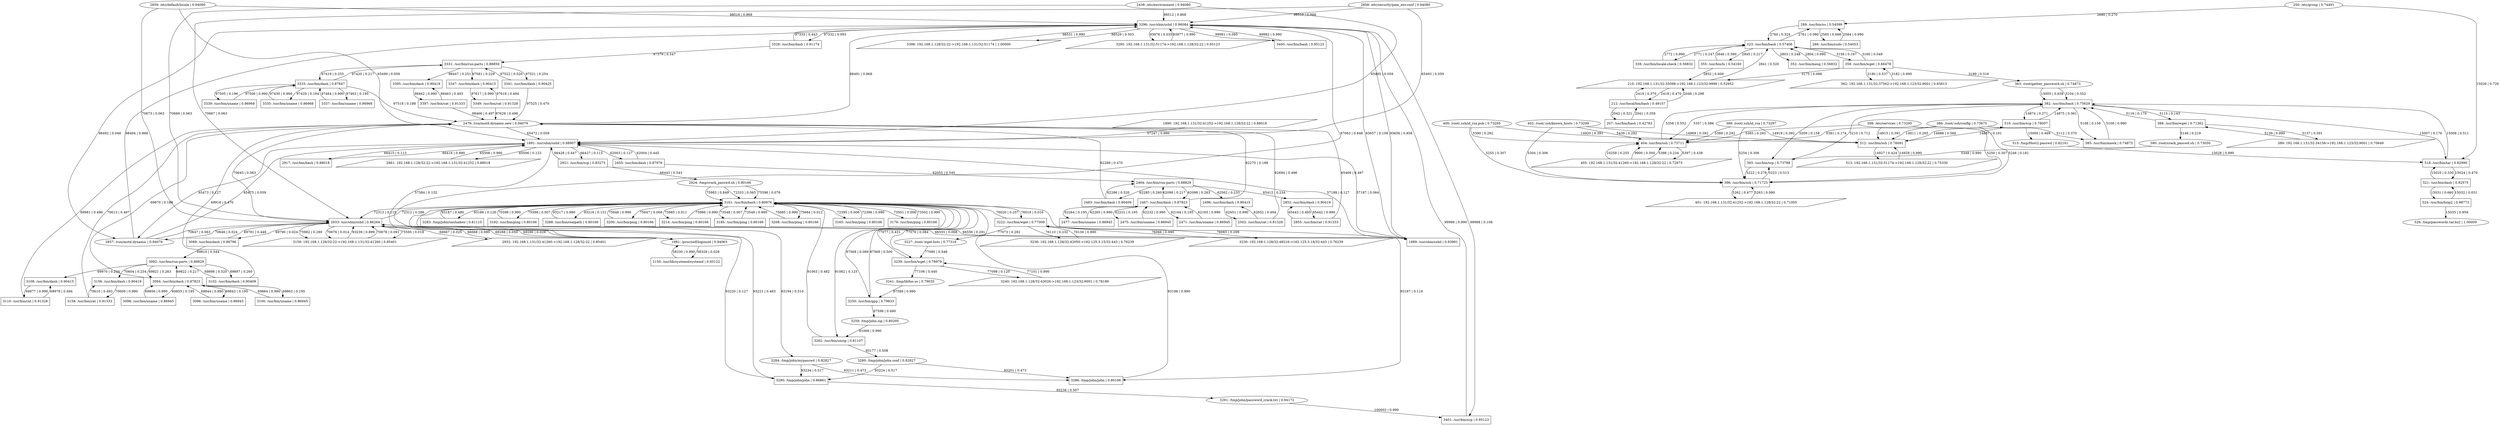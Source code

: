 digraph G {
  3296 [ label="3296: /usr/sbin/sshd | 0.96084" shape="box" ];
  3290 [ label="3290: /tmp/john/john | 0.86861" shape="box" ];
  3192 [ label="3192: /usr/bin/ping | 0.80166" shape="box" ];
  363 [ label="363: /root/gather_password.sh | 0.74873" shape="ellipse" ];
  400 [ label="400: /root/.ssh/id_rsa.pub | 0.73295" shape="ellipse" ];
  399 [ label="399: /root/.ssh/id_rsa | 0.73297" shape="ellipse" ];
  355 [ label="355: /usr/bin/ls | 0.54160" shape="box" ];
  3288 [ label="3288: /usr/bin/realpath | 0.80166" shape="box" ];
  2502 [ label="2502: /usr/bin/cat | 0.91328" shape="box" ];
  3108 [ label="3108: /usr/bin/dash | 0.90415" shape="box" ];
  3156 [ label="3156: /usr/bin/dash | 0.90419" shape="box" ];
  2861 [ label="2861: 192.168.1.128/32:22->192.168.1.131/32:41252 | 0.88018" shape="parallelogram" ];
  510 [ label="510: /usr/bin/scp | 0.78007" shape="box" ];
  207 [ label="207: /usr/bin/bash | 0.42783" shape="box" ];
  2496 [ label="2496: /usr/bin/dash | 0.90415" shape="box" ];
  3333 [ label="3333: /usr/bin/dash | 0.87847" shape="box" ];
  2855 [ label="2855: /usr/bin/cat | 0.91333" shape="box" ];
  3092 [ label="3092: /usr/bin/run-parts | 0.88829" shape="box" ];
  3098 [ label="3098: /usr/bin/uname | 0.86945" shape="box" ];
  3295 [ label="3295: 192.168.1.131/32:51174->192.168.1.128/32:22 | 0.95123" shape="parallelogram" ];
  3284 [ label="3284: /tmp/john/mypasswd | 0.82827" shape="ellipse" ];
  2483 [ label="2483: /usr/bin/dash | 0.90409" shape="box" ];
  2932 [ label="2932: 192.168.1.131/32:41260->192.168.1.128/32:22 | 0.85401" shape="parallelogram" ];
  2479 [ label="2479: /run/motd.dynamic.new | 0.94079" shape="ellipse" ];
  3200 [ label="3200: /usr/bin/ping | 0.80166" shape="box" ];
  402 [ label="402: /root/.ssh/known_hosts | 0.73299" shape="ellipse" ];
  3262 [ label="3262: /usr/bin/unzip | 0.81107" shape="box" ];
  3286 [ label="3286: /tmp/john/john | 0.80166" shape="box" ];
  1890 [ label="1890: 192.168.1.131/32:41252->192.168.1.128/32:22 | 0.88018" shape="parallelogram" ];
  388 [ label="388: /usr/bin/wget | 0.71362" shape="box" ];
  3089 [ label="3089: /usr/bin/dash | 0.86796" shape="box" ];
  404 [ label="404: /usr/bin/ssh | 0.73711" shape="box" ];
  405 [ label="405: 192.168.1.131/32:41260->192.168.1.128/32:22 | 0.72973" shape="parallelogram" ];
  526 [ label="526: /tmp/passwords.tar.bz2 | 1.00000" shape="ellipse" ];
  2859 [ label="2859: /etc/default/locale | 0.94080" shape="ellipse" ];
  2924 [ label="2924: /tmp/crack_passwd.sh | 0.80166" shape="ellipse" ];
  2438 [ label="2438: /etc/environment | 0.94080" shape="ellipse" ];
  3337 [ label="3337: /usr/bin/uname | 0.86968" shape="box" ];
  521 [ label="521: /usr/bin/dash | 0.92575" shape="box" ];
  212 [ label="212: /usr/local/bin/bash | 0.49157" shape="box" ];
  3401 [ label="3401: /usr/bin/scp | 0.95123" shape="box" ];
  3158 [ label="3158: /usr/bin/cat | 0.91333" shape="box" ];
  2475 [ label="2475: /usr/bin/uname | 0.86945" shape="box" ];
  328 [ label="328: /usr/bin/locale-check | 0.56832" shape="box" ];
  3280 [ label="3280: /tmp/john/john.conf | 0.82827" shape="ellipse" ];
  2933 [ label="2933: /usr/sbin/sshd | 0.86264" shape="box" ];
  3214 [ label="3214: /usr/bin/ping | 0.80166" shape="box" ];
  3349 [ label="3349: /usr/bin/cat | 0.91328" shape="box" ];
  289 [ label="289: /usr/bin/su | 0.54599" shape="box" ];
  3291 [ label="3291: /tmp/john/password_crack.txt | 0.94172" shape="ellipse" ];
  2921 [ label="2921: /usr/bin/scp | 0.83273" shape="box" ];
  3400 [ label="3400: /usr/bin/bash | 0.95123" shape="box" ];
  3398 [ label="3398: 192.168.1.128/32:22->192.168.1.131/32:51174 | 1.00000" shape="parallelogram" ];
  2455 [ label="2455: /usr/bin/dash | 0.87976" shape="box" ];
  2467 [ label="2467: /usr/bin/dash | 0.87823" shape="box" ];
  390 [ label="390: /root/crack_passwd.sh | 0.73050" shape="ellipse" ];
  3230 [ label="3230: 192.168.1.128/32:48216->162.125.3.18/32:443 | 0.76239" shape="parallelogram" ];
  3250 [ label="3250: /usr/bin/gpg | 0.79833" shape="box" ];
  3335 [ label="3335: /usr/bin/uname | 0.86968" shape="box" ];
  398 [ label="398: /etc/services | 0.73295" shape="ellipse" ];
  3328 [ label="3328: /usr/bin/dash | 0.91174" shape="box" ];
  3185 [ label="3185: /usr/bin/ping | 0.80166" shape="box" ];
  2917 [ label="2917: /usr/bin/bash | 0.88018" shape="box" ];
  3110 [ label="3110: /usr/bin/cat | 0.91328" shape="box" ];
  2464 [ label="2464: /usr/bin/run-parts | 0.88829" shape="box" ];
  382 [ label="382: /usr/bin/bash | 0.75629" shape="box" ];
  286 [ label="286: /usr/bin/sudo | 0.54053" shape="box" ];
  385 [ label="385: /usr/bin/mawk | 0.74873" shape="box" ];
  386 [ label="386: /root/.ssh/config | 0.73675" shape="ellipse" ];
  2471 [ label="2471: /usr/bin/uname | 0.86945" shape="box" ];
  2852 [ label="2852: /usr/bin/dash | 0.90419" shape="box" ];
  323 [ label="323: /usr/bin/bash | 0.57406" shape="box" ];
  2477 [ label="2477: /usr/bin/uname | 0.86945" shape="box" ];
  512 [ label="512: /usr/bin/ssh | 0.76091" shape="box" ];
  524 [ label="524: /usr/bin/bzip2 | 0.98773" shape="box" ];
  362 [ label="362: 192.168.1.131/32:37562->192.168.1.123/32:9001 | 0.65813" shape="parallelogram" ];
  2857 [ label="2857: /run/motd.dynamic | 0.94079" shape="ellipse" ];
  3227 [ label="3227: /root/.wget-hsts | 0.77318" shape="ellipse" ];
  3395 [ label="3395: /usr/bin/dash | 0.90419" shape="box" ];
  2150 [ label="2150: /usr/lib/systemd/systemd | 0.93122" shape="box" ];
  393 [ label="393: /usr/bin/scp | 0.73788" shape="box" ];
  1889 [ label="1889: /usr/sbin/sshd | 0.93991" shape="box" ];
  3096 [ label="3096: /usr/bin/uname | 0.86945" shape="box" ];
  3239 [ label="3239: /usr/bin/wget | 0.78979" shape="box" ];
  3236 [ label="3236: 192.168.1.128/32:42050->162.125.3.15/32:443 | 0.76239" shape="parallelogram" ];
  3347 [ label="3347: /usr/bin/dash | 0.90415" shape="box" ];
  3094 [ label="3094: /usr/bin/dash | 0.87823" shape="box" ];
  3283 [ label="3283: /tmp/john/unshadow | 0.81110" shape="box" ];
  250 [ label="250: /etc/group | 0.74491" shape="ellipse" ];
  3161 [ label="3161: /usr/bin/bash | 0.80976" shape="box" ];
  3208 [ label="3208: /usr/bin/ping | 0.80166" shape="box" ];
  3341 [ label="3341: /usr/bin/dash | 0.90425" shape="box" ];
  3331 [ label="3331: /usr/bin/run-parts | 0.88859" shape="box" ];
  3222 [ label="3222: /usr/bin/wget | 0.77009" shape="box" ];
  3339 [ label="3339: /usr/bin/uname | 0.86968" shape="box" ];
  389 [ label="389: 192.168.1.131/32:34156->192.168.1.123/32:9001 | 0.70649" shape="parallelogram" ];
  3240 [ label="3240: 192.168.1.128/32:43026->192.168.1.123/32:9001 | 0.78189" shape="parallelogram" ];
  3397 [ label="3397: /usr/bin/cat | 0.91333" shape="box" ];
  3241 [ label="3241: /tmp/libfoo.so | 0.79035" shape="ellipse" ];
  359 [ label="359: /usr/bin/wget | 0.66478" shape="box" ];
  3259 [ label="3259: /tmp/john.zip | 0.80295" shape="ellipse" ];
  210 [ label="210: 192.168.1.131/32:35098->192.168.1.123/32:9999 | 0.52952" shape="parallelogram" ];
  352 [ label="352: /usr/bin/mesg | 0.56832" shape="box" ];
  2858 [ label="2858: /etc/security/pam_env.conf | 0.94080" shape="ellipse" ];
  518 [ label="518: /usr/bin/tar | 0.82990" shape="box" ];
  3159 [ label="3159: 192.168.1.128/32:22->192.168.1.131/32:41260 | 0.85401" shape="parallelogram" ];
  1981 [ label="1981: /proc/self/loginuid | 0.94063" shape="ellipse" ];
  396 [ label="396: /usr/bin/ssh | 0.71723" shape="box" ];
  3100 [ label="3100: /usr/bin/uname | 0.86945" shape="box" ];
  3165 [ label="3165: /usr/bin/ping | 0.80166" shape="box" ];
  3176 [ label="3176: /usr/bin/ping | 0.80166" shape="box" ];
  513 [ label="513: 192.168.1.131/32:51174->192.168.1.128/32:22 | 0.75330" shape="parallelogram" ];
  515 [ label="515: /tmp/Host2.passwd | 0.82161" shape="ellipse" ];
  1891 [ label="1891: /usr/sbin/sshd | 0.88907" shape="box" ];
  3102 [ label="3102: /usr/bin/dash | 0.90409" shape="box" ];
  401 [ label="401: 192.168.1.131/32:41252->192.168.1.128/32:22 | 0.71005" shape="parallelogram" ];
  3089 -> 3092 [ label="69810 | 0.544" ];
  399 -> 512 [ label="14919 | 0.392" ];
  518 -> 521 [ label="15024 | 0.479" ];
  3333 -> 3331 [ label="97420 | 0.217" ];
  3161 -> 3176 [ label="73501 | 0.006" ];
  3158 -> 2479 [ label="70613 | 0.497" ];
  521 -> 518 [ label="15025 | 0.330" ];
  2464 -> 2467 [ label="62098 | 0.263" ];
  1890 -> 1891 [ label="57247 | 0.990" ];
  3339 -> 3333 [ label="97506 | 0.990" ];
  2483 -> 2479 [ label="62289 | 0.470" ];
  328 -> 323 [ label="2772 | 0.990" ];
  2438 -> 2933 [ label="70669 | 0.063" ];
  3108 -> 3110 [ label="69977 | 0.990" ];
  3398 -> 3296 [ label="98531 | 0.990" ];
  389 -> 388 [ label="5139 | 0.990" ];
  2855 -> 2852 [ label="65443 | 0.493" ];
  513 -> 512 [ label="14928 | 0.990" ];
  3094 -> 3096 [ label="69843 | 0.195" ];
  1891 -> 2917 [ label="66415 | 0.113" ];
  3349 -> 2479 [ label="97629 | 0.496" ];
  3089 -> 2933 [ label="69791 | 0.446" ];
  3250 -> 3161 [ label="87569 | 0.500" ];
  1891 -> 2921 [ label="66427 | 0.115" ];
  3200 -> 3161 [ label="75648 | 0.990" ];
  3161 -> 2933 [ label="72313 | 0.115" ];
  385 -> 382 [ label="5109 | 0.990" ];
  2467 -> 2464 [ label="62099 | 0.217" ];
  212 -> 210 [ label="2048 | 0.298" ];
  323 -> 328 [ label="2771 | 0.247" ];
  2921 -> 1891 [ label="66428 | 0.447" ];
  399 -> 404 [ label="5389 | 0.292" ];
  3341 -> 2479 [ label="97525 | 0.470" ];
  3288 -> 3161 [ label="93217 | 0.990" ];
  2467 -> 2475 [ label="62231 | 0.195" ];
  207 -> 212 [ label="2041 | 0.359" ];
  3397 -> 2479 [ label="98466 | 0.497" ];
  512 -> 513 [ label="14927 | 0.424" ];
  3092 -> 3108 [ label="69970 | 0.234" ];
  3296 -> 2857 [ label="98492 | 0.048" ];
  2855 -> 2479 [ label="65469 | 0.497" ];
  2455 -> 1891 [ label="62004 | 0.445" ];
  3333 -> 3335 [ label="97429 | 0.194" ];
  402 -> 396 [ label="5304 | 0.306" ];
  3280 -> 3290 [ label="93224 | 0.517" ];
  2479 -> 2933 [ label="70645 | 0.063" ];
  3165 -> 3161 [ label="72396 | 0.990" ];
  386 -> 396 [ label="5246 | 0.181" ];
  405 -> 404 [ label="10258 | 0.255" ];
  388 -> 389 [ label="5137 | 0.591" ];
  510 -> 382 [ label="14875 | 0.361" ];
  3161 -> 3165 [ label="72395 | 0.006" ];
  3161 -> 3290 [ label="93220 | 0.127" ];
  1981 -> 3296 [ label="97063 | 0.848" ];
  2917 -> 1891 [ label="66416 | 0.990" ];
  404 -> 382 [ label="5358 | 0.552" ];
  3337 -> 3333 [ label="97464 | 0.990" ];
  1889 -> 1891 [ label="57187 | 0.064" ];
  382 -> 393 [ label="5209 | 0.158" ];
  2150 -> 1981 [ label="58330 | 0.990" ];
  3100 -> 3094 [ label="69864 | 0.990" ];
  2479 -> 3296 [ label="98491 | 0.868" ];
  3161 -> 3208 [ label="75684 | 0.012" ];
  2924 -> 3161 [ label="75596 | 0.076" ];
  404 -> 405 [ label="5397 | 0.438" ];
  250 -> 518 [ label="15026 | 0.720" ];
  3102 -> 3092 [ label="69898 | 0.520" ];
  3094 -> 3098 [ label="69855 | 0.195" ];
  1981 -> 2150 [ label="58328 | 0.028" ];
  1889 -> 2933 [ label="66555 | 0.068" ];
  2467 -> 2471 [ label="62164 | 0.195" ];
  3230 -> 3222 [ label="76066 | 0.990" ];
  400 -> 404 [ label="5390 | 0.292" ];
  3296 -> 3295 [ label="93976 | 0.035" ];
  3161 -> 3192 [ label="75598 | 0.007" ];
  2859 -> 3296 [ label="98516 | 0.868" ];
  399 -> 396 [ label="5254 | 0.306" ];
  518 -> 382 [ label="15008 | 0.511" ];
  1889 -> 3296 [ label="93656 | 0.858" ];
  400 -> 396 [ label="5255 | 0.307" ];
  3240 -> 3239 [ label="77101 | 0.990" ];
  3239 -> 3241 [ label="77106 | 0.440" ];
  323 -> 352 [ label="2803 | 0.248" ];
  3161 -> 3239 [ label="77076 | 0.084" ];
  355 -> 323 [ label="2846 | 0.390" ];
  388 -> 390 [ label="5146 | 0.219" ];
  3284 -> 3286 [ label="93211 | 0.473" ];
  402 -> 512 [ label="14969 | 0.392" ];
  3222 -> 3161 [ label="76020 | 0.257" ];
  3296 -> 1889 [ label="93657 | 0.109" ];
  2477 -> 2467 [ label="62265 | 0.990" ];
  3296 -> 3328 [ label="97332 | 0.093" ];
  3280 -> 3286 [ label="93201 | 0.473" ];
  3222 -> 3230 [ label="76065 | 0.209" ];
  2859 -> 2933 [ label="70673 | 0.063" ];
  3291 -> 3401 [ label="100002 | 0.990" ];
  3241 -> 3250 [ label="87589 | 0.990" ];
  386 -> 385 [ label="5112 | 0.370" ];
  3400 -> 3296 [ label="99982 | 0.990" ];
  386 -> 512 [ label="14911 | 0.265" ];
  3158 -> 3156 [ label="70610 | 0.493" ];
  3239 -> 3161 [ label="77077 | 0.431" ];
  359 -> 210 [ label="3175 | 0.088" ];
  2467 -> 2479 [ label="62270 | 0.188" ];
  362 -> 359 [ label="3182 | 0.990" ];
  3092 -> 3094 [ label="69821 | 0.263" ];
  524 -> 526 [ label="15035 | 0.959" ];
  3096 -> 3094 [ label="69844 | 0.990" ];
  3349 -> 3347 [ label="97618 | 0.494" ];
  3328 -> 3296 [ label="97333 | 0.443" ];
  3331 -> 3333 [ label="97419 | 0.255" ];
  3222 -> 3236 [ label="76110 | 0.232" ];
  3208 -> 3161 [ label="75685 | 0.990" ];
  2924 -> 3161 [ label="75983 | 0.849" ];
  323 -> 355 [ label="2845 | 0.217" ];
  1981 -> 2933 [ label="69288 | 0.059" ];
  250 -> 289 [ label="2680 | 0.270" ];
  359 -> 363 [ label="3189 | 0.316" ];
  1891 -> 2455 [ label="62003 | 0.127" ];
  382 -> 385 [ label="5108 | 0.158" ];
  386 -> 404 [ label="5381 | 0.174" ];
  3161 -> 3283 [ label="93186 | 0.126" ];
  2464 -> 2852 [ label="65412 | 0.234" ];
  2464 -> 2483 [ label="62285 | 0.260" ];
  3098 -> 3094 [ label="69856 | 0.990" ];
  289 -> 323 [ label="2760 | 0.324" ];
  2861 -> 1891 [ label="65508 | 0.990" ];
  3397 -> 3395 [ label="98463 | 0.493" ];
  402 -> 404 [ label="5439 | 0.292" ];
  3102 -> 2479 [ label="69916 | 0.470" ];
  359 -> 323 [ label="3160 | 0.049" ];
  3283 -> 3284 [ label="93194 | 0.510" ];
  3296 -> 3398 [ label="98529 | 0.503" ];
  3262 -> 3161 [ label="91063 | 0.482" ];
  2924 -> 3161 [ label="72333 | 0.065" ];
  212 -> 210 [ label="2419 | 0.370" ];
  2467 -> 2477 [ label="62264 | 0.195" ];
  3110 -> 3108 [ label="69978 | 0.494" ];
  2933 -> 3161 [ label="72312 | 0.286" ];
  3094 -> 2479 [ label="69870 | 0.188" ];
  3092 -> 3156 [ label="70604 | 0.234" ];
  382 -> 518 [ label="15007 | 0.176" ];
  3161 -> 3286 [ label="93197 | 0.119" ];
  2933 -> 2932 [ label="66667 | 0.025" ];
  393 -> 396 [ label="5222 | 0.278" ];
  2438 -> 3296 [ label="98512 | 0.868" ];
  400 -> 512 [ label="14920 | 0.391" ];
  2483 -> 2464 [ label="62286 | 0.520" ];
  2479 -> 1891 [ label="65472 | 0.059" ];
  3341 -> 3331 [ label="97522 | 0.520" ];
  3331 -> 3347 [ label="97581 | 0.229" ];
  3296 -> 3400 [ label="99981 | 0.095" ];
  3185 -> 3161 [ label="73549 | 0.990" ];
  3094 -> 3100 [ label="69863 | 0.195" ];
  398 -> 396 [ label="5250 | 0.307" ];
  2852 -> 2855 [ label="65442 | 0.990" ];
  396 -> 393 [ label="5223 | 0.513" ];
  2502 -> 2496 [ label="62652 | 0.494" ];
  3192 -> 3161 [ label="75599 | 0.990" ];
  3161 -> 3250 [ label="87568 | 0.089" ];
  382 -> 404 [ label="5357 | 0.086" ];
  512 -> 510 [ label="14888 | 0.566" ];
  3347 -> 3349 [ label="97617 | 0.990" ];
  398 -> 404 [ label="5385 | 0.292" ];
  3331 -> 3341 [ label="97521 | 0.254" ];
  3401 -> 3296 [ label="99989 | 0.990" ];
  3259 -> 3262 [ label="91069 | 0.990" ];
  3284 -> 3290 [ label="93234 | 0.517" ];
  3290 -> 3161 [ label="93221 | 0.483" ];
  3333 -> 2479 [ label="97518 | 0.188" ];
  2475 -> 2467 [ label="62232 | 0.990" ];
  359 -> 362 [ label="3180 | 0.537" ];
  2933 -> 3089 [ label="69790 | 0.024" ];
  3156 -> 3158 [ label="70609 | 0.990" ];
  382 -> 388 [ label="5115 | 0.143" ];
  2933 -> 1889 [ label="66556 | 0.291" ];
  1891 -> 1981 [ label="57384 | 0.132" ];
  355 -> 210 [ label="2852 | 0.600" ];
  323 -> 359 [ label="3159 | 0.197" ];
  3236 -> 3222 [ label="76136 | 0.990" ];
  2455 -> 2464 [ label="62055 | 0.545" ];
  1891 -> 1889 [ label="57188 | 0.127" ];
  3335 -> 3333 [ label="97430 | 0.990" ];
  2857 -> 2933 [ label="70647 | 0.063" ];
  3250 -> 3259 [ label="87598 | 0.490" ];
  3159 -> 2933 [ label="93239 | 0.899" ];
  2921 -> 2924 [ label="66443 | 0.543" ];
  524 -> 521 [ label="15032 | 0.031" ];
  3161 -> 3200 [ label="75647 | 0.008" ];
  2502 -> 2479 [ label="62694 | 0.496" ];
  3161 -> 3262 [ label="91062 | 0.125" ];
  3159 -> 2933 [ label="70678 | 0.091" ];
  401 -> 396 [ label="5263 | 0.990" ];
  2464 -> 2496 [ label="62562 | 0.233" ];
  2857 -> 3296 [ label="98494 | 0.868" ];
  405 -> 404 [ label="9900 | 0.500" ];
  390 -> 393 [ label="5349 | 0.990" ];
  3176 -> 3161 [ label="73502 | 0.990" ];
  363 -> 382 [ label="15005 | 0.638" ];
  393 -> 382 [ label="5210 | 0.712" ];
  3110 -> 2479 [ label="69981 | 0.496" ];
  396 -> 401 [ label="5262 | 0.477" ];
  3296 -> 3401 [ label="99988 | 0.108" ];
  286 -> 289 [ label="2584 | 0.990" ];
  352 -> 323 [ label="2804 | 0.990" ];
  3227 -> 3239 [ label="77090 | 0.548" ];
  3333 -> 3339 [ label="97505 | 0.196" ];
  2858 -> 3296 [ label="98510 | 0.868" ];
  2933 -> 3159 [ label="75595 | 0.018" ];
  3092 -> 3102 [ label="69897 | 0.260" ];
  521 -> 524 [ label="15031 | 0.660" ];
  323 -> 289 [ label="2761 | 0.080" ];
  1891 -> 2857 [ label="65473 | 0.127" ];
  3283 -> 3161 [ label="93187 | 0.480" ];
  3161 -> 3214 [ label="75985 | 0.011" ];
  3295 -> 3296 [ label="93977 | 0.990" ];
  3222 -> 3227 [ label="77073 | 0.292" ];
  2858 -> 1891 [ label="65493 | 0.059" ];
  212 -> 207 [ label="2042 | 0.321" ];
  382 -> 510 [ label="14874 | 0.271" ];
  289 -> 286 [ label="2585 | 0.666" ];
  2858 -> 2933 [ label="70667 | 0.063" ];
  2933 -> 3159 [ label="75982 | 0.280" ];
  3290 -> 3291 [ label="93236 | 0.507" ];
  2496 -> 2502 [ label="62651 | 0.990" ];
  210 -> 212 [ label="2418 | 0.470" ];
  2438 -> 1891 [ label="65495 | 0.059" ];
  2933 -> 2857 [ label="70646 | 0.024" ];
  510 -> 512 [ label="14887 | 0.161" ];
  3161 -> 3222 [ label="76019 | 0.016" ];
  3094 -> 3092 [ label="69822 | 0.217" ];
  1891 -> 2861 [ label="65506 | 0.123" ];
  3262 -> 3280 [ label="93177 | 0.508" ];
  515 -> 518 [ label="15028 | 0.990" ];
  3161 -> 3185 [ label="73548 | 0.007" ];
  510 -> 515 [ label="15000 | 0.469" ];
  2932 -> 2933 [ label="66668 | 0.990" ];
  2857 -> 1891 [ label="65475 | 0.059" ];
  3333 -> 3337 [ label="97463 | 0.195" ];
  3286 -> 3161 [ label="93198 | 0.990" ];
  3331 -> 3395 [ label="98447 | 0.251" ];
  363 -> 382 [ label="5104 | 0.352" ];
  3239 -> 3240 [ label="77098 | 0.120" ];
  2859 -> 1891 [ label="65499 | 0.059" ];
  2933 -> 1981 [ label="69290 | 0.029" ];
  398 -> 512 [ label="14915 | 0.391" ];
  388 -> 382 [ label="5116 | 0.179" ];
  3395 -> 3397 [ label="98462 | 0.990" ];
  210 -> 323 [ label="2841 | 0.520" ];
  3328 -> 3331 [ label="97379 | 0.547" ];
  3214 -> 3161 [ label="75986 | 0.990" ];
  405 -> 404 [ label="5398 | 0.234" ];
  2471 -> 2467 [ label="62165 | 0.990" ];
  2933 -> 3159 [ label="70676 | 0.014" ];
  3161 -> 3288 [ label="93216 | 0.131" ];
}
